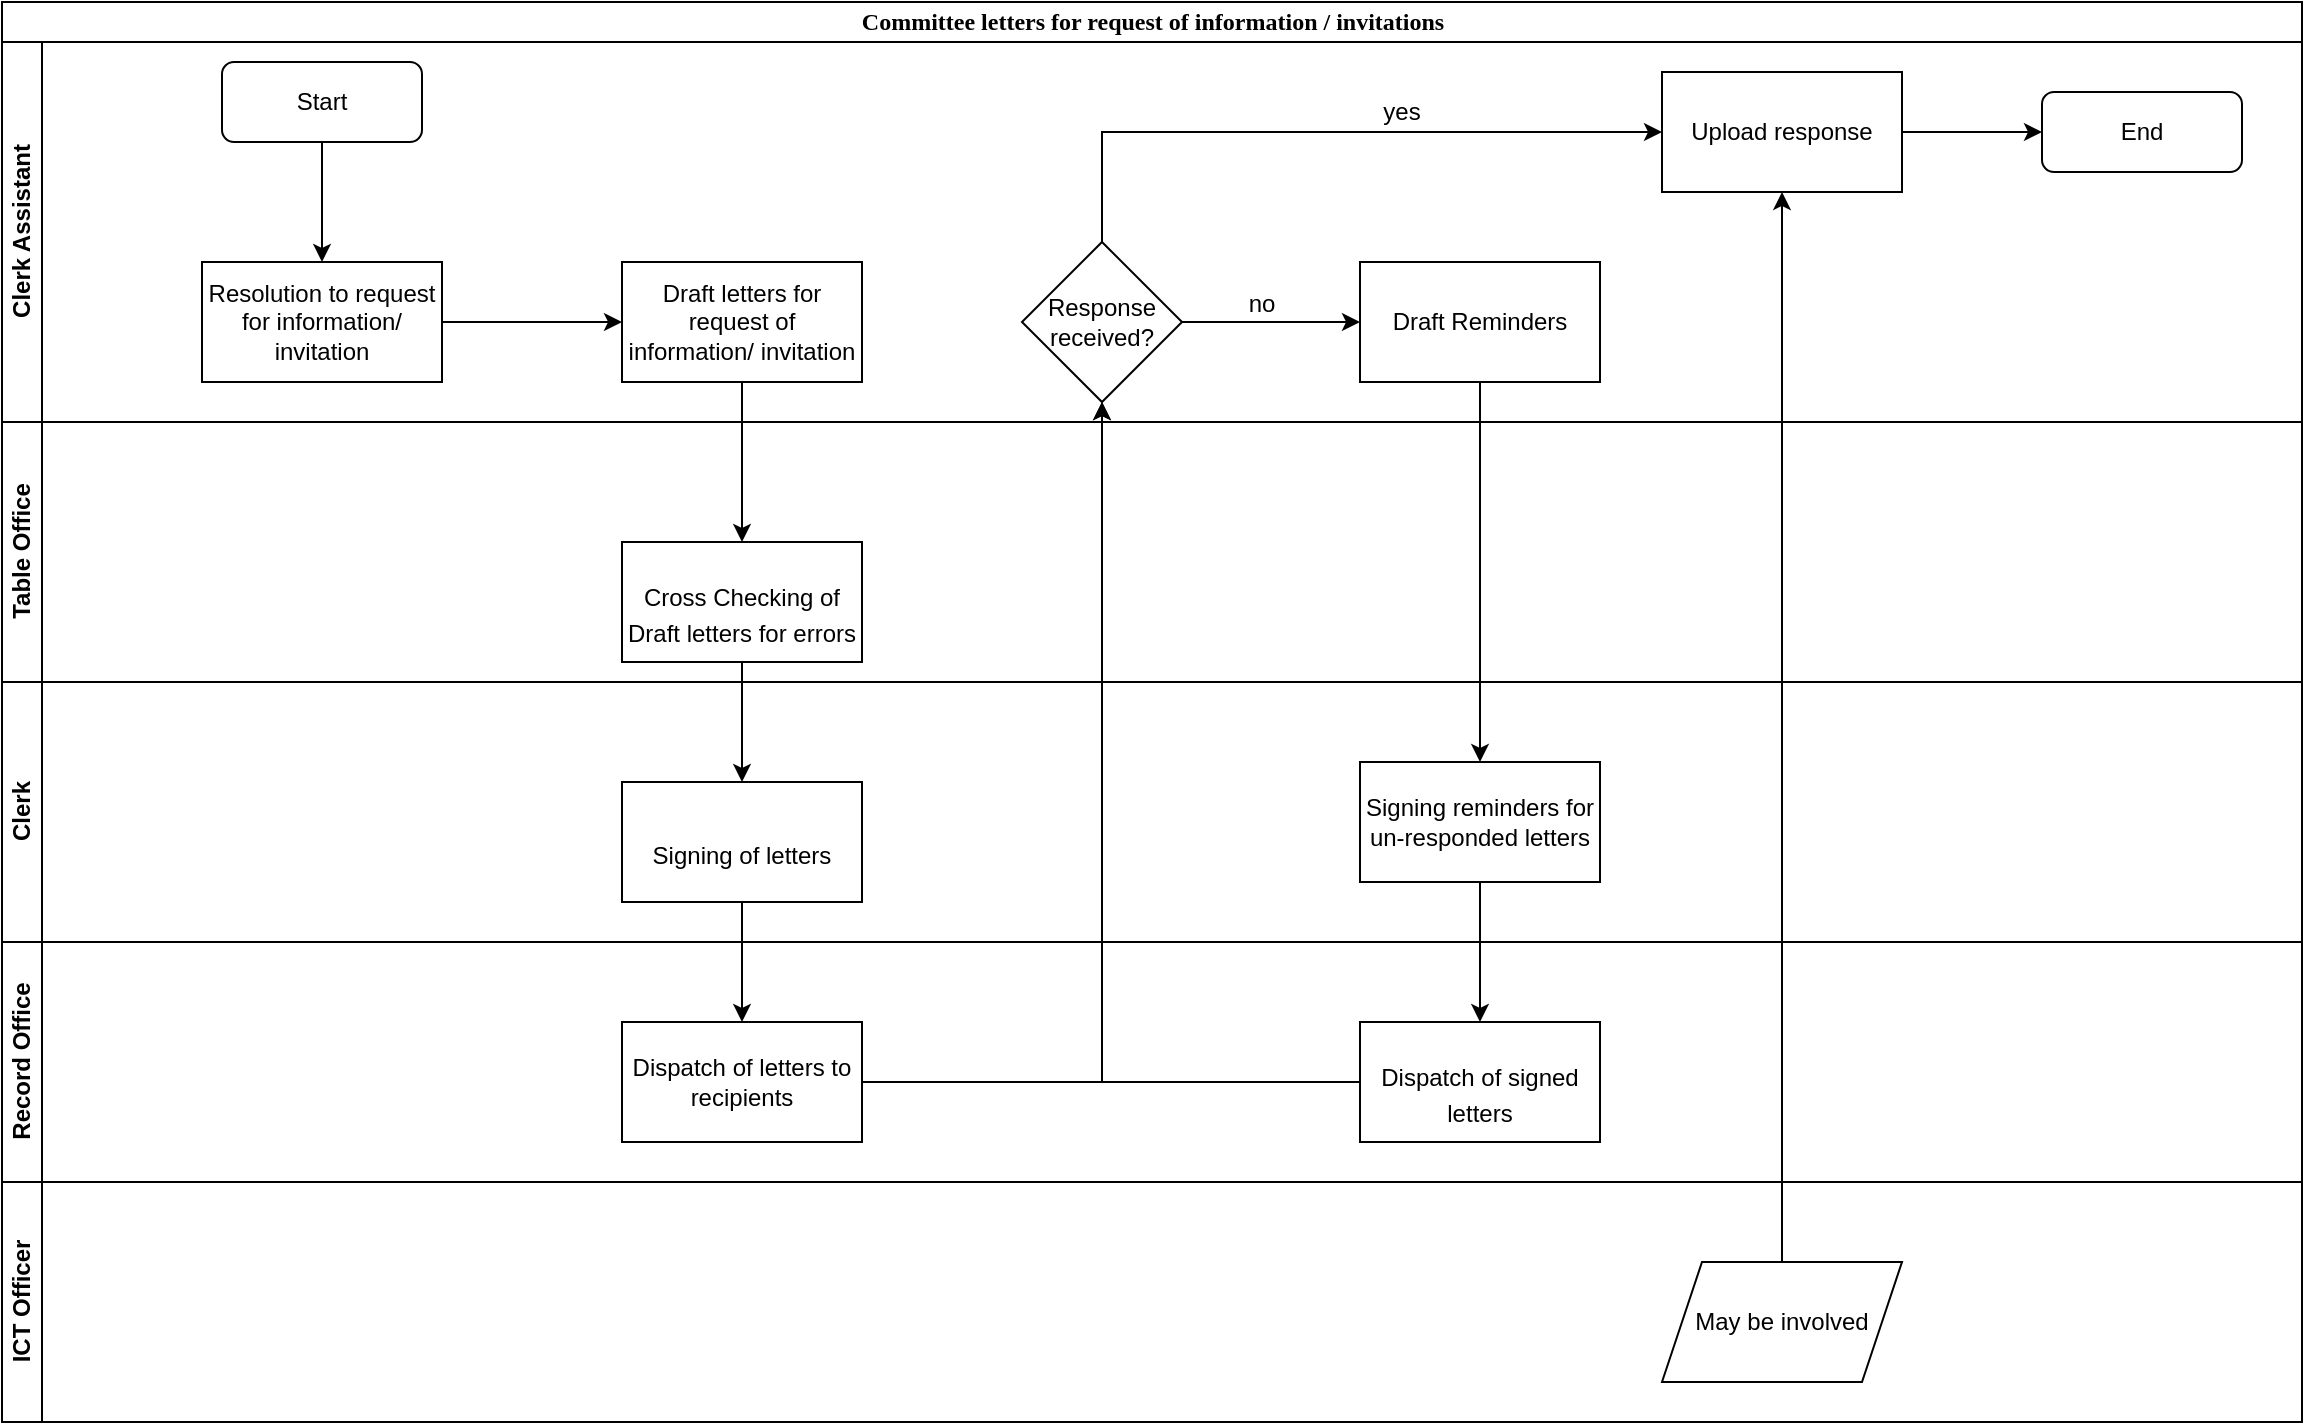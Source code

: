 <mxfile version="13.7.7" type="github">
  <diagram id="ZwxkQ6ED-N3nXjgtWsmm" name="Page-1">
    <mxGraphModel dx="910" dy="487" grid="1" gridSize="10" guides="1" tooltips="1" connect="1" arrows="1" fold="1" page="1" pageScale="1" pageWidth="1169" pageHeight="827" math="0" shadow="0">
      <root>
        <mxCell id="0" />
        <mxCell id="1" parent="0" />
        <mxCell id="R9JIJH1pjgctB749y3Gc-1" value="&lt;font face=&quot;Calibri, serif&quot;&gt;Committee letters for request of information / invitations &lt;/font&gt;" style="swimlane;html=1;childLayout=stackLayout;resizeParent=1;resizeParentMax=0;horizontal=1;startSize=20;horizontalStack=0;" vertex="1" parent="1">
          <mxGeometry x="10" y="10" width="1150" height="710" as="geometry" />
        </mxCell>
        <mxCell id="R9JIJH1pjgctB749y3Gc-2" value="Clerk Assistant" style="swimlane;html=1;startSize=20;horizontal=0;" vertex="1" parent="R9JIJH1pjgctB749y3Gc-1">
          <mxGeometry y="20" width="1150" height="190" as="geometry" />
        </mxCell>
        <mxCell id="R9JIJH1pjgctB749y3Gc-50" value="yes" style="text;html=1;strokeColor=none;fillColor=none;align=center;verticalAlign=middle;whiteSpace=wrap;rounded=0;" vertex="1" parent="R9JIJH1pjgctB749y3Gc-2">
          <mxGeometry x="680" y="25" width="40" height="20" as="geometry" />
        </mxCell>
        <mxCell id="R9JIJH1pjgctB749y3Gc-36" value="End" style="rounded=1;whiteSpace=wrap;html=1;" vertex="1" parent="R9JIJH1pjgctB749y3Gc-2">
          <mxGeometry x="1020" y="25" width="100" height="40" as="geometry" />
        </mxCell>
        <mxCell id="R9JIJH1pjgctB749y3Gc-25" value="Upload response" style="whiteSpace=wrap;html=1;rounded=0;" vertex="1" parent="R9JIJH1pjgctB749y3Gc-2">
          <mxGeometry x="830" y="15" width="120" height="60" as="geometry" />
        </mxCell>
        <mxCell id="R9JIJH1pjgctB749y3Gc-11" value="Start" style="rounded=1;whiteSpace=wrap;html=1;" vertex="1" parent="R9JIJH1pjgctB749y3Gc-2">
          <mxGeometry x="110" y="10" width="100" height="40" as="geometry" />
        </mxCell>
        <mxCell id="R9JIJH1pjgctB749y3Gc-13" value="" style="edgeStyle=orthogonalEdgeStyle;rounded=0;orthogonalLoop=1;jettySize=auto;html=1;entryX=0.5;entryY=0;entryDx=0;entryDy=0;" edge="1" parent="R9JIJH1pjgctB749y3Gc-2" source="R9JIJH1pjgctB749y3Gc-11" target="R9JIJH1pjgctB749y3Gc-14">
          <mxGeometry relative="1" as="geometry">
            <mxPoint x="240" y="120" as="targetPoint" />
          </mxGeometry>
        </mxCell>
        <mxCell id="R9JIJH1pjgctB749y3Gc-23" value="Response received?" style="rhombus;whiteSpace=wrap;html=1;rounded=0;" vertex="1" parent="R9JIJH1pjgctB749y3Gc-2">
          <mxGeometry x="510" y="100" width="80" height="80" as="geometry" />
        </mxCell>
        <mxCell id="R9JIJH1pjgctB749y3Gc-14" value="Resolution to request for information/ invitation" style="rounded=0;whiteSpace=wrap;html=1;" vertex="1" parent="R9JIJH1pjgctB749y3Gc-2">
          <mxGeometry x="100" y="110" width="120" height="60" as="geometry" />
        </mxCell>
        <mxCell id="R9JIJH1pjgctB749y3Gc-16" value="" style="edgeStyle=orthogonalEdgeStyle;rounded=0;orthogonalLoop=1;jettySize=auto;html=1;" edge="1" parent="R9JIJH1pjgctB749y3Gc-2" source="R9JIJH1pjgctB749y3Gc-14" target="R9JIJH1pjgctB749y3Gc-15">
          <mxGeometry relative="1" as="geometry" />
        </mxCell>
        <mxCell id="R9JIJH1pjgctB749y3Gc-15" value="Draft letters for request of information/ invitation" style="whiteSpace=wrap;html=1;rounded=0;" vertex="1" parent="R9JIJH1pjgctB749y3Gc-2">
          <mxGeometry x="310" y="110" width="120" height="60" as="geometry" />
        </mxCell>
        <mxCell id="R9JIJH1pjgctB749y3Gc-26" value="" style="edgeStyle=orthogonalEdgeStyle;rounded=0;orthogonalLoop=1;jettySize=auto;html=1;entryX=0;entryY=0.5;entryDx=0;entryDy=0;" edge="1" parent="R9JIJH1pjgctB749y3Gc-2" source="R9JIJH1pjgctB749y3Gc-23" target="R9JIJH1pjgctB749y3Gc-25">
          <mxGeometry relative="1" as="geometry">
            <Array as="points">
              <mxPoint x="550" y="45" />
            </Array>
          </mxGeometry>
        </mxCell>
        <mxCell id="R9JIJH1pjgctB749y3Gc-37" value="no" style="text;html=1;strokeColor=none;fillColor=none;align=center;verticalAlign=middle;whiteSpace=wrap;rounded=0;" vertex="1" parent="R9JIJH1pjgctB749y3Gc-2">
          <mxGeometry x="610" y="121" width="40" height="20" as="geometry" />
        </mxCell>
        <mxCell id="R9JIJH1pjgctB749y3Gc-41" value="" style="edgeStyle=orthogonalEdgeStyle;rounded=0;orthogonalLoop=1;jettySize=auto;html=1;entryX=0;entryY=0.5;entryDx=0;entryDy=0;" edge="1" parent="R9JIJH1pjgctB749y3Gc-2" source="R9JIJH1pjgctB749y3Gc-23" target="R9JIJH1pjgctB749y3Gc-40">
          <mxGeometry relative="1" as="geometry">
            <Array as="points" />
          </mxGeometry>
        </mxCell>
        <mxCell id="R9JIJH1pjgctB749y3Gc-45" value="" style="edgeStyle=orthogonalEdgeStyle;rounded=0;orthogonalLoop=1;jettySize=auto;html=1;" edge="1" parent="R9JIJH1pjgctB749y3Gc-2" source="R9JIJH1pjgctB749y3Gc-25" target="R9JIJH1pjgctB749y3Gc-36">
          <mxGeometry relative="1" as="geometry">
            <mxPoint x="870" y="155" as="targetPoint" />
          </mxGeometry>
        </mxCell>
        <mxCell id="R9JIJH1pjgctB749y3Gc-40" value="Draft Reminders" style="whiteSpace=wrap;html=1;rounded=0;" vertex="1" parent="R9JIJH1pjgctB749y3Gc-2">
          <mxGeometry x="679" y="110" width="120" height="60" as="geometry" />
        </mxCell>
        <mxCell id="R9JIJH1pjgctB749y3Gc-3" value="Table Office" style="swimlane;html=1;startSize=20;horizontal=0;" vertex="1" parent="R9JIJH1pjgctB749y3Gc-1">
          <mxGeometry y="210" width="1150" height="130" as="geometry" />
        </mxCell>
        <mxCell id="R9JIJH1pjgctB749y3Gc-17" value="&lt;br/&gt;&lt;p style=&quot;margin-bottom: 0in ; line-height: 150%&quot;&gt;Cross Checking of&lt;br/&gt;Draft letters for errors&lt;/p&gt;&lt;br/&gt;" style="whiteSpace=wrap;html=1;rounded=0;" vertex="1" parent="R9JIJH1pjgctB749y3Gc-3">
          <mxGeometry x="310" y="60" width="120" height="60" as="geometry" />
        </mxCell>
        <mxCell id="R9JIJH1pjgctB749y3Gc-4" value="Clerk" style="swimlane;html=1;startSize=20;horizontal=0;" vertex="1" parent="R9JIJH1pjgctB749y3Gc-1">
          <mxGeometry y="340" width="1150" height="130" as="geometry" />
        </mxCell>
        <mxCell id="R9JIJH1pjgctB749y3Gc-19" value="&lt;br/&gt;&lt;p style=&quot;margin-bottom: 0in ; line-height: 150%&quot;&gt;Signing of letters&lt;/p&gt;&lt;br/&gt;" style="whiteSpace=wrap;html=1;rounded=0;" vertex="1" parent="R9JIJH1pjgctB749y3Gc-4">
          <mxGeometry x="310" y="50" width="120" height="60" as="geometry" />
        </mxCell>
        <mxCell id="R9JIJH1pjgctB749y3Gc-30" value="Signing reminders for un-responded letters" style="whiteSpace=wrap;html=1;rounded=0;" vertex="1" parent="R9JIJH1pjgctB749y3Gc-4">
          <mxGeometry x="679" y="40" width="120" height="60" as="geometry" />
        </mxCell>
        <mxCell id="R9JIJH1pjgctB749y3Gc-9" value="Record Office" style="swimlane;html=1;startSize=20;horizontal=0;" vertex="1" parent="R9JIJH1pjgctB749y3Gc-1">
          <mxGeometry y="470" width="1150" height="120" as="geometry" />
        </mxCell>
        <mxCell id="R9JIJH1pjgctB749y3Gc-32" value="&lt;br/&gt;&lt;p style=&quot;margin-bottom: 0in ; line-height: 150%&quot;&gt;Dispatch of signed&lt;br/&gt;letters&lt;/p&gt;&lt;br/&gt;" style="whiteSpace=wrap;html=1;rounded=0;" vertex="1" parent="R9JIJH1pjgctB749y3Gc-9">
          <mxGeometry x="679" y="40" width="120" height="60" as="geometry" />
        </mxCell>
        <mxCell id="R9JIJH1pjgctB749y3Gc-21" value="Dispatch of letters to recipients" style="whiteSpace=wrap;html=1;rounded=0;" vertex="1" parent="R9JIJH1pjgctB749y3Gc-9">
          <mxGeometry x="310" y="40" width="120" height="60" as="geometry" />
        </mxCell>
        <mxCell id="R9JIJH1pjgctB749y3Gc-10" value="ICT Officer" style="swimlane;html=1;startSize=20;horizontal=0;" vertex="1" parent="R9JIJH1pjgctB749y3Gc-1">
          <mxGeometry y="590" width="1150" height="120" as="geometry" />
        </mxCell>
        <mxCell id="R9JIJH1pjgctB749y3Gc-27" value="May be involved" style="shape=parallelogram;perimeter=parallelogramPerimeter;whiteSpace=wrap;html=1;fixedSize=1;" vertex="1" parent="R9JIJH1pjgctB749y3Gc-10">
          <mxGeometry x="830" y="40" width="120" height="60" as="geometry" />
        </mxCell>
        <mxCell id="R9JIJH1pjgctB749y3Gc-18" value="" style="edgeStyle=orthogonalEdgeStyle;rounded=0;orthogonalLoop=1;jettySize=auto;html=1;" edge="1" parent="R9JIJH1pjgctB749y3Gc-1" source="R9JIJH1pjgctB749y3Gc-15" target="R9JIJH1pjgctB749y3Gc-17">
          <mxGeometry relative="1" as="geometry" />
        </mxCell>
        <mxCell id="R9JIJH1pjgctB749y3Gc-20" value="" style="edgeStyle=orthogonalEdgeStyle;rounded=0;orthogonalLoop=1;jettySize=auto;html=1;" edge="1" parent="R9JIJH1pjgctB749y3Gc-1" source="R9JIJH1pjgctB749y3Gc-17" target="R9JIJH1pjgctB749y3Gc-19">
          <mxGeometry relative="1" as="geometry" />
        </mxCell>
        <mxCell id="R9JIJH1pjgctB749y3Gc-22" value="" style="edgeStyle=orthogonalEdgeStyle;rounded=0;orthogonalLoop=1;jettySize=auto;html=1;" edge="1" parent="R9JIJH1pjgctB749y3Gc-1" source="R9JIJH1pjgctB749y3Gc-19" target="R9JIJH1pjgctB749y3Gc-21">
          <mxGeometry relative="1" as="geometry" />
        </mxCell>
        <mxCell id="R9JIJH1pjgctB749y3Gc-24" value="" style="edgeStyle=orthogonalEdgeStyle;rounded=0;orthogonalLoop=1;jettySize=auto;html=1;" edge="1" parent="R9JIJH1pjgctB749y3Gc-1" source="R9JIJH1pjgctB749y3Gc-21" target="R9JIJH1pjgctB749y3Gc-23">
          <mxGeometry relative="1" as="geometry" />
        </mxCell>
        <mxCell id="R9JIJH1pjgctB749y3Gc-29" value="" style="edgeStyle=orthogonalEdgeStyle;rounded=0;orthogonalLoop=1;jettySize=auto;html=1;entryX=0.5;entryY=1;entryDx=0;entryDy=0;" edge="1" parent="R9JIJH1pjgctB749y3Gc-1">
          <mxGeometry relative="1" as="geometry">
            <mxPoint x="890" y="630" as="sourcePoint" />
            <mxPoint x="890" y="95" as="targetPoint" />
          </mxGeometry>
        </mxCell>
        <mxCell id="R9JIJH1pjgctB749y3Gc-43" value="" style="edgeStyle=orthogonalEdgeStyle;rounded=0;orthogonalLoop=1;jettySize=auto;html=1;exitX=0.5;exitY=1;exitDx=0;exitDy=0;" edge="1" parent="R9JIJH1pjgctB749y3Gc-1" source="R9JIJH1pjgctB749y3Gc-40" target="R9JIJH1pjgctB749y3Gc-30">
          <mxGeometry relative="1" as="geometry">
            <mxPoint x="799" y="160" as="sourcePoint" />
            <mxPoint x="849" y="60" as="targetPoint" />
          </mxGeometry>
        </mxCell>
        <mxCell id="R9JIJH1pjgctB749y3Gc-47" value="" style="edgeStyle=orthogonalEdgeStyle;rounded=0;orthogonalLoop=1;jettySize=auto;html=1;entryX=0.5;entryY=0;entryDx=0;entryDy=0;" edge="1" parent="R9JIJH1pjgctB749y3Gc-1" source="R9JIJH1pjgctB749y3Gc-30" target="R9JIJH1pjgctB749y3Gc-32">
          <mxGeometry relative="1" as="geometry">
            <mxPoint x="739" y="510" as="targetPoint" />
          </mxGeometry>
        </mxCell>
        <mxCell id="R9JIJH1pjgctB749y3Gc-49" value="" style="edgeStyle=orthogonalEdgeStyle;rounded=0;orthogonalLoop=1;jettySize=auto;html=1;entryX=0.5;entryY=1;entryDx=0;entryDy=0;" edge="1" parent="R9JIJH1pjgctB749y3Gc-1" source="R9JIJH1pjgctB749y3Gc-32" target="R9JIJH1pjgctB749y3Gc-23">
          <mxGeometry relative="1" as="geometry">
            <mxPoint x="550" y="210" as="targetPoint" />
            <Array as="points">
              <mxPoint x="550" y="540" />
            </Array>
          </mxGeometry>
        </mxCell>
      </root>
    </mxGraphModel>
  </diagram>
</mxfile>
